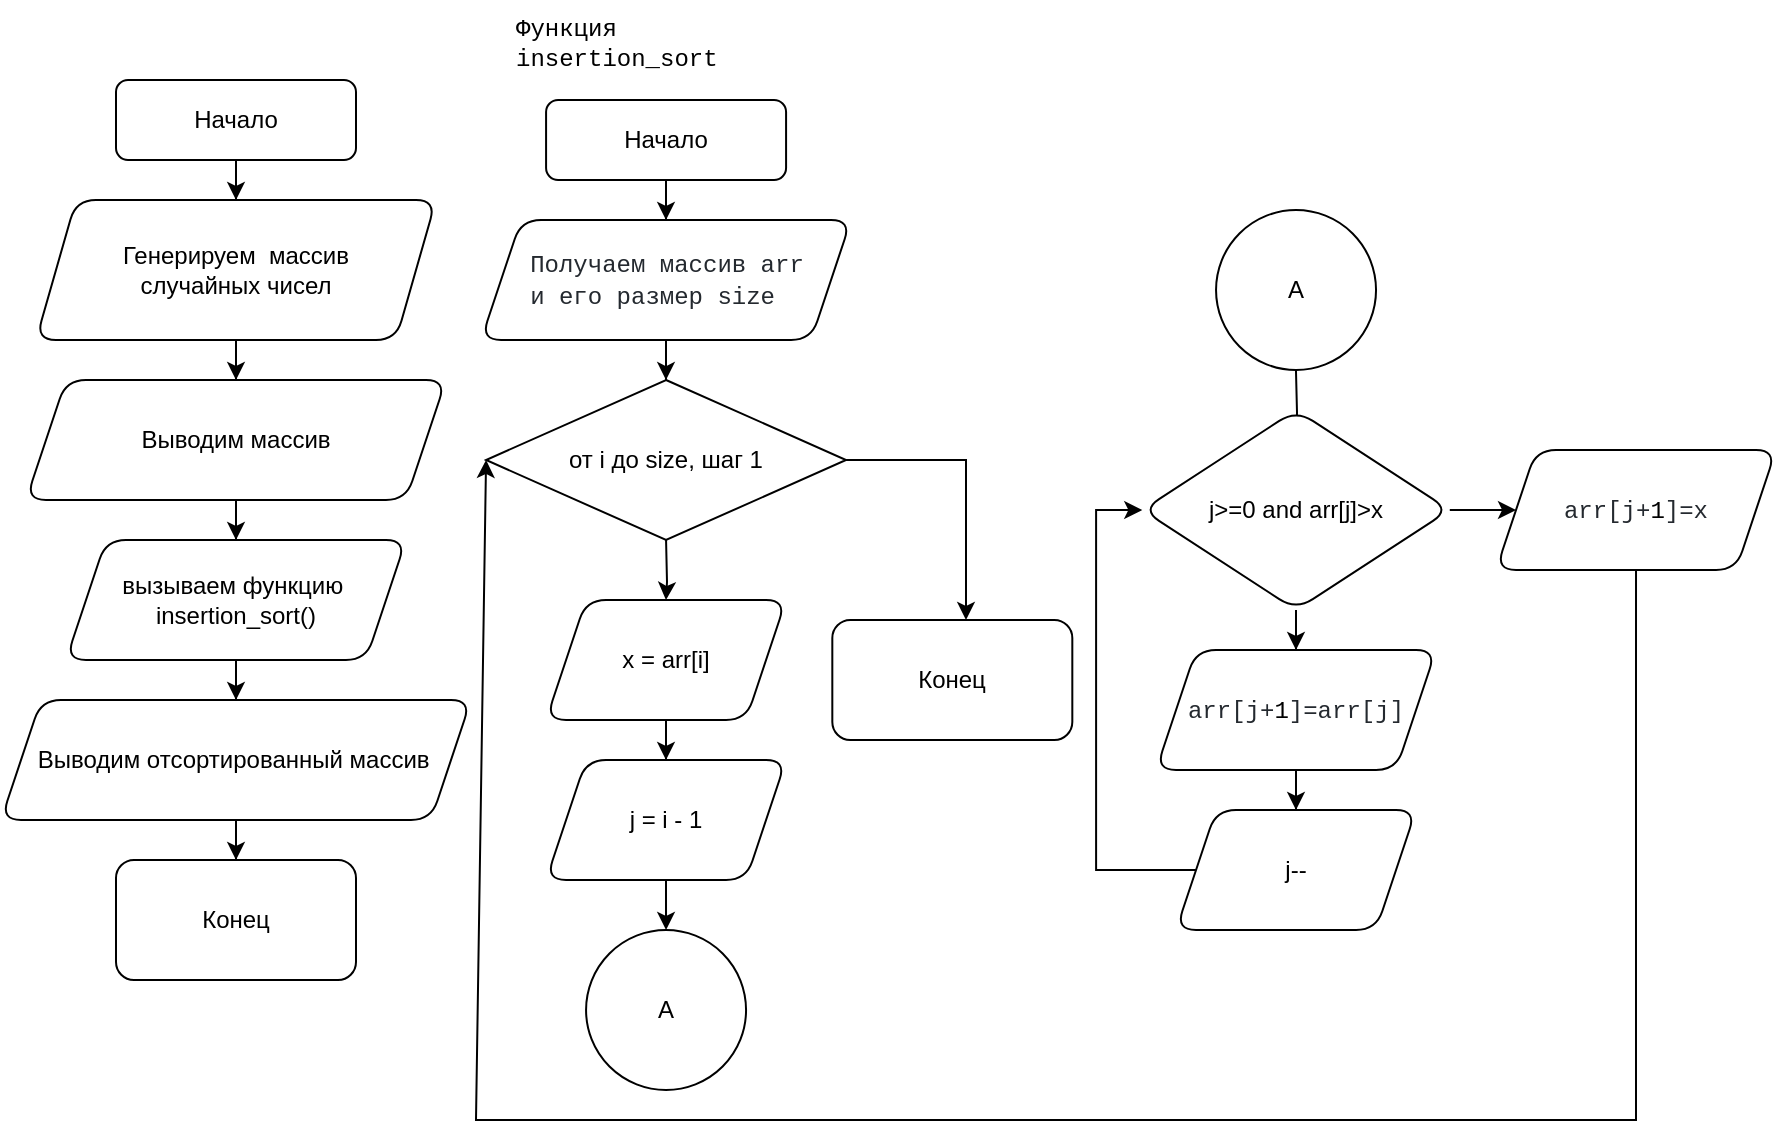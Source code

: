 <mxfile version="21.0.2" type="github">
  <diagram id="C5RBs43oDa-KdzZeNtuy" name="Page-1">
    <mxGraphModel dx="1195" dy="663" grid="1" gridSize="10" guides="1" tooltips="1" connect="1" arrows="1" fold="1" page="1" pageScale="1" pageWidth="827" pageHeight="1169" math="0" shadow="0">
      <root>
        <mxCell id="WIyWlLk6GJQsqaUBKTNV-0" />
        <mxCell id="WIyWlLk6GJQsqaUBKTNV-1" parent="WIyWlLk6GJQsqaUBKTNV-0" />
        <mxCell id="S3-cY5jVqJooBW_uOUNI-1" value="" style="edgeStyle=orthogonalEdgeStyle;rounded=0;orthogonalLoop=1;jettySize=auto;html=1;" parent="WIyWlLk6GJQsqaUBKTNV-1" source="WIyWlLk6GJQsqaUBKTNV-3" target="S3-cY5jVqJooBW_uOUNI-0" edge="1">
          <mxGeometry relative="1" as="geometry" />
        </mxCell>
        <mxCell id="WIyWlLk6GJQsqaUBKTNV-3" value="Начало" style="rounded=1;whiteSpace=wrap;html=1;fontSize=12;glass=0;strokeWidth=1;shadow=0;" parent="WIyWlLk6GJQsqaUBKTNV-1" vertex="1">
          <mxGeometry x="160" y="80" width="120" height="40" as="geometry" />
        </mxCell>
        <mxCell id="S3-cY5jVqJooBW_uOUNI-3" value="" style="edgeStyle=orthogonalEdgeStyle;rounded=0;orthogonalLoop=1;jettySize=auto;html=1;" parent="WIyWlLk6GJQsqaUBKTNV-1" source="S3-cY5jVqJooBW_uOUNI-0" target="S3-cY5jVqJooBW_uOUNI-2" edge="1">
          <mxGeometry relative="1" as="geometry" />
        </mxCell>
        <mxCell id="S3-cY5jVqJooBW_uOUNI-0" value="Генерируем&amp;nbsp; массив &lt;br&gt;случайных чисел" style="shape=parallelogram;perimeter=parallelogramPerimeter;whiteSpace=wrap;html=1;fixedSize=1;rounded=1;glass=0;strokeWidth=1;shadow=0;" parent="WIyWlLk6GJQsqaUBKTNV-1" vertex="1">
          <mxGeometry x="120" y="140" width="200" height="70" as="geometry" />
        </mxCell>
        <mxCell id="S3-cY5jVqJooBW_uOUNI-7" value="" style="edgeStyle=orthogonalEdgeStyle;rounded=0;orthogonalLoop=1;jettySize=auto;html=1;" parent="WIyWlLk6GJQsqaUBKTNV-1" source="S3-cY5jVqJooBW_uOUNI-2" target="S3-cY5jVqJooBW_uOUNI-6" edge="1">
          <mxGeometry relative="1" as="geometry" />
        </mxCell>
        <mxCell id="S3-cY5jVqJooBW_uOUNI-2" value="Выводим массив " style="shape=parallelogram;perimeter=parallelogramPerimeter;whiteSpace=wrap;html=1;fixedSize=1;rounded=1;glass=0;strokeWidth=1;shadow=0;" parent="WIyWlLk6GJQsqaUBKTNV-1" vertex="1">
          <mxGeometry x="115" y="230" width="210" height="60" as="geometry" />
        </mxCell>
        <mxCell id="S3-cY5jVqJooBW_uOUNI-9" value="" style="edgeStyle=orthogonalEdgeStyle;rounded=0;orthogonalLoop=1;jettySize=auto;html=1;" parent="WIyWlLk6GJQsqaUBKTNV-1" source="S3-cY5jVqJooBW_uOUNI-6" target="S3-cY5jVqJooBW_uOUNI-8" edge="1">
          <mxGeometry relative="1" as="geometry" />
        </mxCell>
        <mxCell id="S3-cY5jVqJooBW_uOUNI-6" value="вызываем функцию&amp;nbsp;&lt;br&gt;insertion_sort()" style="shape=parallelogram;perimeter=parallelogramPerimeter;whiteSpace=wrap;html=1;fixedSize=1;rounded=1;glass=0;strokeWidth=1;shadow=0;" parent="WIyWlLk6GJQsqaUBKTNV-1" vertex="1">
          <mxGeometry x="135" y="310" width="170" height="60" as="geometry" />
        </mxCell>
        <mxCell id="S3-cY5jVqJooBW_uOUNI-11" value="" style="edgeStyle=orthogonalEdgeStyle;rounded=0;orthogonalLoop=1;jettySize=auto;html=1;" parent="WIyWlLk6GJQsqaUBKTNV-1" source="S3-cY5jVqJooBW_uOUNI-8" target="S3-cY5jVqJooBW_uOUNI-10" edge="1">
          <mxGeometry relative="1" as="geometry" />
        </mxCell>
        <mxCell id="S3-cY5jVqJooBW_uOUNI-8" value="Выводим отсортированный массив&amp;nbsp;" style="shape=parallelogram;perimeter=parallelogramPerimeter;whiteSpace=wrap;html=1;fixedSize=1;rounded=1;glass=0;strokeWidth=1;shadow=0;" parent="WIyWlLk6GJQsqaUBKTNV-1" vertex="1">
          <mxGeometry x="102.5" y="390" width="235" height="60" as="geometry" />
        </mxCell>
        <mxCell id="S3-cY5jVqJooBW_uOUNI-10" value="Конец&lt;br&gt;" style="rounded=1;whiteSpace=wrap;html=1;glass=0;strokeWidth=1;shadow=0;" parent="WIyWlLk6GJQsqaUBKTNV-1" vertex="1">
          <mxGeometry x="160" y="470" width="120" height="60" as="geometry" />
        </mxCell>
        <mxCell id="S3-cY5jVqJooBW_uOUNI-14" value="&lt;span style=&quot;font-family: ui-monospace, SFMono-Regular, &amp;quot;SF Mono&amp;quot;, Menlo, Consolas, &amp;quot;Liberation Mono&amp;quot;, monospace; font-size: 12px; font-style: normal; font-variant-ligatures: normal; font-variant-caps: normal; font-weight: 400; letter-spacing: normal; orphans: 2; text-align: start; text-indent: 0px; text-transform: none; widows: 2; word-spacing: 0px; -webkit-text-stroke-width: 0px; background-color: rgb(255, 255, 255); text-decoration-thickness: initial; text-decoration-style: initial; text-decoration-color: initial; float: none; display: inline !important;&quot;&gt;Функция insertion_sort&lt;/span&gt;" style="text;whiteSpace=wrap;html=1;" parent="WIyWlLk6GJQsqaUBKTNV-1" vertex="1">
          <mxGeometry x="358.16" y="40" width="160" height="40" as="geometry" />
        </mxCell>
        <mxCell id="S3-cY5jVqJooBW_uOUNI-18" value="" style="edgeStyle=orthogonalEdgeStyle;rounded=0;orthogonalLoop=1;jettySize=auto;html=1;" parent="WIyWlLk6GJQsqaUBKTNV-1" target="S3-cY5jVqJooBW_uOUNI-17" edge="1">
          <mxGeometry relative="1" as="geometry">
            <mxPoint x="435.03" y="310" as="sourcePoint" />
          </mxGeometry>
        </mxCell>
        <mxCell id="S3-cY5jVqJooBW_uOUNI-20" value="" style="edgeStyle=orthogonalEdgeStyle;rounded=0;orthogonalLoop=1;jettySize=auto;html=1;" parent="WIyWlLk6GJQsqaUBKTNV-1" source="S3-cY5jVqJooBW_uOUNI-17" target="S3-cY5jVqJooBW_uOUNI-19" edge="1">
          <mxGeometry relative="1" as="geometry" />
        </mxCell>
        <mxCell id="S3-cY5jVqJooBW_uOUNI-17" value="x = arr[i]" style="shape=parallelogram;perimeter=parallelogramPerimeter;whiteSpace=wrap;html=1;fixedSize=1;rounded=1;" parent="WIyWlLk6GJQsqaUBKTNV-1" vertex="1">
          <mxGeometry x="375.03" y="340" width="120" height="60" as="geometry" />
        </mxCell>
        <mxCell id="S3-cY5jVqJooBW_uOUNI-39" value="" style="edgeStyle=orthogonalEdgeStyle;rounded=0;orthogonalLoop=1;jettySize=auto;html=1;" parent="WIyWlLk6GJQsqaUBKTNV-1" source="S3-cY5jVqJooBW_uOUNI-19" target="S3-cY5jVqJooBW_uOUNI-38" edge="1">
          <mxGeometry relative="1" as="geometry" />
        </mxCell>
        <mxCell id="S3-cY5jVqJooBW_uOUNI-19" value="j = i - 1" style="shape=parallelogram;perimeter=parallelogramPerimeter;whiteSpace=wrap;html=1;fixedSize=1;rounded=1;" parent="WIyWlLk6GJQsqaUBKTNV-1" vertex="1">
          <mxGeometry x="375.03" y="420" width="120" height="60" as="geometry" />
        </mxCell>
        <mxCell id="S3-cY5jVqJooBW_uOUNI-37" value="" style="edgeStyle=orthogonalEdgeStyle;rounded=0;orthogonalLoop=1;jettySize=auto;html=1;" parent="WIyWlLk6GJQsqaUBKTNV-1" source="S3-cY5jVqJooBW_uOUNI-21" target="S3-cY5jVqJooBW_uOUNI-36" edge="1">
          <mxGeometry relative="1" as="geometry">
            <Array as="points">
              <mxPoint x="585" y="270" />
            </Array>
          </mxGeometry>
        </mxCell>
        <mxCell id="S3-cY5jVqJooBW_uOUNI-21" value="от i до size, шаг 1" style="rhombus;whiteSpace=wrap;html=1;" parent="WIyWlLk6GJQsqaUBKTNV-1" vertex="1">
          <mxGeometry x="345.03" y="230" width="180" height="80" as="geometry" />
        </mxCell>
        <mxCell id="S3-cY5jVqJooBW_uOUNI-34" value="" style="edgeStyle=orthogonalEdgeStyle;rounded=0;orthogonalLoop=1;jettySize=auto;html=1;" parent="WIyWlLk6GJQsqaUBKTNV-1" source="S3-cY5jVqJooBW_uOUNI-31" target="S3-cY5jVqJooBW_uOUNI-33" edge="1">
          <mxGeometry relative="1" as="geometry" />
        </mxCell>
        <mxCell id="S3-cY5jVqJooBW_uOUNI-31" value="Начало" style="rounded=1;whiteSpace=wrap;html=1;fontSize=12;glass=0;strokeWidth=1;shadow=0;" parent="WIyWlLk6GJQsqaUBKTNV-1" vertex="1">
          <mxGeometry x="375.04" y="90" width="120" height="40" as="geometry" />
        </mxCell>
        <mxCell id="S3-cY5jVqJooBW_uOUNI-35" value="" style="edgeStyle=orthogonalEdgeStyle;rounded=0;orthogonalLoop=1;jettySize=auto;html=1;" parent="WIyWlLk6GJQsqaUBKTNV-1" source="S3-cY5jVqJooBW_uOUNI-33" target="S3-cY5jVqJooBW_uOUNI-21" edge="1">
          <mxGeometry relative="1" as="geometry" />
        </mxCell>
        <mxCell id="S3-cY5jVqJooBW_uOUNI-33" value="&lt;div style=&quot;text-align: start;&quot;&gt;&lt;font face=&quot;ui-monospace, SFMono-Regular, SF Mono, Menlo, Consolas, Liberation Mono, monospace&quot; color=&quot;#24292f&quot;&gt;Получаем массив arr &lt;br&gt;&lt;/font&gt;&lt;/div&gt;&lt;div style=&quot;text-align: start;&quot;&gt;&lt;font face=&quot;ui-monospace, SFMono-Regular, SF Mono, Menlo, Consolas, Liberation Mono, monospace&quot; color=&quot;#24292f&quot;&gt;&lt;span style=&quot;background-color: rgb(255, 255, 255);&quot;&gt;и его размер size&lt;/span&gt;&lt;/font&gt;&lt;/div&gt;" style="shape=parallelogram;perimeter=parallelogramPerimeter;whiteSpace=wrap;html=1;fixedSize=1;rounded=1;" parent="WIyWlLk6GJQsqaUBKTNV-1" vertex="1">
          <mxGeometry x="342.53" y="150" width="184.99" height="60" as="geometry" />
        </mxCell>
        <mxCell id="S3-cY5jVqJooBW_uOUNI-36" value="Конец" style="rounded=1;whiteSpace=wrap;html=1;" parent="WIyWlLk6GJQsqaUBKTNV-1" vertex="1">
          <mxGeometry x="518.16" y="350" width="120" height="60" as="geometry" />
        </mxCell>
        <mxCell id="S3-cY5jVqJooBW_uOUNI-38" value="А" style="ellipse;whiteSpace=wrap;html=1;rounded=1;" parent="WIyWlLk6GJQsqaUBKTNV-1" vertex="1">
          <mxGeometry x="395.03" y="505" width="80" height="80" as="geometry" />
        </mxCell>
        <mxCell id="S3-cY5jVqJooBW_uOUNI-40" value="" style="edgeStyle=orthogonalEdgeStyle;rounded=0;orthogonalLoop=1;jettySize=auto;html=1;" parent="WIyWlLk6GJQsqaUBKTNV-1" target="S3-cY5jVqJooBW_uOUNI-43" edge="1">
          <mxGeometry relative="1" as="geometry">
            <mxPoint x="749.98" y="225" as="sourcePoint" />
          </mxGeometry>
        </mxCell>
        <mxCell id="S3-cY5jVqJooBW_uOUNI-41" value="" style="edgeStyle=orthogonalEdgeStyle;rounded=0;orthogonalLoop=1;jettySize=auto;html=1;" parent="WIyWlLk6GJQsqaUBKTNV-1" source="S3-cY5jVqJooBW_uOUNI-43" target="S3-cY5jVqJooBW_uOUNI-45" edge="1">
          <mxGeometry relative="1" as="geometry" />
        </mxCell>
        <mxCell id="S3-cY5jVqJooBW_uOUNI-42" value="" style="edgeStyle=orthogonalEdgeStyle;rounded=0;orthogonalLoop=1;jettySize=auto;html=1;" parent="WIyWlLk6GJQsqaUBKTNV-1" source="S3-cY5jVqJooBW_uOUNI-43" target="S3-cY5jVqJooBW_uOUNI-48" edge="1">
          <mxGeometry relative="1" as="geometry" />
        </mxCell>
        <mxCell id="S3-cY5jVqJooBW_uOUNI-43" value="j&amp;gt;=0 and arr[j]&amp;gt;x" style="rhombus;whiteSpace=wrap;html=1;rounded=1;" parent="WIyWlLk6GJQsqaUBKTNV-1" vertex="1">
          <mxGeometry x="673.14" y="245" width="153.75" height="100" as="geometry" />
        </mxCell>
        <mxCell id="S3-cY5jVqJooBW_uOUNI-44" value="" style="edgeStyle=orthogonalEdgeStyle;rounded=0;orthogonalLoop=1;jettySize=auto;html=1;" parent="WIyWlLk6GJQsqaUBKTNV-1" source="S3-cY5jVqJooBW_uOUNI-45" target="S3-cY5jVqJooBW_uOUNI-47" edge="1">
          <mxGeometry relative="1" as="geometry" />
        </mxCell>
        <mxCell id="S3-cY5jVqJooBW_uOUNI-45" value="&lt;span style=&quot;color: rgb(36, 41, 47); font-family: ui-monospace, SFMono-Regular, &amp;quot;SF Mono&amp;quot;, Menlo, Consolas, &amp;quot;Liberation Mono&amp;quot;, monospace; font-size: 12px; font-style: normal; font-variant-ligatures: normal; font-variant-caps: normal; font-weight: 400; letter-spacing: normal; orphans: 2; text-align: start; text-indent: 0px; text-transform: none; widows: 2; word-spacing: 0px; -webkit-text-stroke-width: 0px; background-color: rgb(255, 255, 255); text-decoration-thickness: initial; text-decoration-style: initial; text-decoration-color: initial; float: none; display: inline !important;&quot;&gt;arr[j+&lt;/span&gt;&lt;span style=&quot;box-sizing: border-box; color: var(--color-prettylights-syntax-constant); font-family: ui-monospace, SFMono-Regular, &amp;quot;SF Mono&amp;quot;, Menlo, Consolas, &amp;quot;Liberation Mono&amp;quot;, monospace; font-size: 12px; font-style: normal; font-variant-ligatures: normal; font-variant-caps: normal; font-weight: 400; letter-spacing: normal; orphans: 2; text-align: start; text-indent: 0px; text-transform: none; widows: 2; word-spacing: 0px; -webkit-text-stroke-width: 0px; background-color: rgb(255, 255, 255); text-decoration-thickness: initial; text-decoration-style: initial; text-decoration-color: initial;&quot; class=&quot;pl-c1&quot;&gt;1&lt;/span&gt;&lt;span style=&quot;color: rgb(36, 41, 47); font-family: ui-monospace, SFMono-Regular, &amp;quot;SF Mono&amp;quot;, Menlo, Consolas, &amp;quot;Liberation Mono&amp;quot;, monospace; font-size: 12px; font-style: normal; font-variant-ligatures: normal; font-variant-caps: normal; font-weight: 400; letter-spacing: normal; orphans: 2; text-align: start; text-indent: 0px; text-transform: none; widows: 2; word-spacing: 0px; -webkit-text-stroke-width: 0px; background-color: rgb(255, 255, 255); text-decoration-thickness: initial; text-decoration-style: initial; text-decoration-color: initial; float: none; display: inline !important;&quot;&gt;]=arr[j]&lt;/span&gt;" style="shape=parallelogram;perimeter=parallelogramPerimeter;whiteSpace=wrap;html=1;fixedSize=1;rounded=1;" parent="WIyWlLk6GJQsqaUBKTNV-1" vertex="1">
          <mxGeometry x="680.02" y="365" width="140" height="60" as="geometry" />
        </mxCell>
        <mxCell id="S3-cY5jVqJooBW_uOUNI-46" style="edgeStyle=orthogonalEdgeStyle;rounded=0;orthogonalLoop=1;jettySize=auto;html=1;entryX=0;entryY=0.5;entryDx=0;entryDy=0;" parent="WIyWlLk6GJQsqaUBKTNV-1" source="S3-cY5jVqJooBW_uOUNI-47" target="S3-cY5jVqJooBW_uOUNI-43" edge="1">
          <mxGeometry relative="1" as="geometry">
            <Array as="points">
              <mxPoint x="650.04" y="475" />
              <mxPoint x="650.04" y="295" />
            </Array>
          </mxGeometry>
        </mxCell>
        <mxCell id="S3-cY5jVqJooBW_uOUNI-47" value="j--" style="shape=parallelogram;perimeter=parallelogramPerimeter;whiteSpace=wrap;html=1;fixedSize=1;rounded=1;" parent="WIyWlLk6GJQsqaUBKTNV-1" vertex="1">
          <mxGeometry x="690.02" y="445" width="120" height="60" as="geometry" />
        </mxCell>
        <mxCell id="S3-cY5jVqJooBW_uOUNI-48" value="&lt;span style=&quot;color: rgb(36, 41, 47); font-family: ui-monospace, SFMono-Regular, &amp;quot;SF Mono&amp;quot;, Menlo, Consolas, &amp;quot;Liberation Mono&amp;quot;, monospace; font-size: 12px; font-style: normal; font-variant-ligatures: normal; font-variant-caps: normal; font-weight: 400; letter-spacing: normal; orphans: 2; text-align: start; text-indent: 0px; text-transform: none; widows: 2; word-spacing: 0px; -webkit-text-stroke-width: 0px; background-color: rgb(255, 255, 255); text-decoration-thickness: initial; text-decoration-style: initial; text-decoration-color: initial; float: none; display: inline !important;&quot;&gt;arr[j+&lt;/span&gt;&lt;span style=&quot;box-sizing: border-box; color: var(--color-prettylights-syntax-constant); font-family: ui-monospace, SFMono-Regular, &amp;quot;SF Mono&amp;quot;, Menlo, Consolas, &amp;quot;Liberation Mono&amp;quot;, monospace; font-size: 12px; font-style: normal; font-variant-ligatures: normal; font-variant-caps: normal; font-weight: 400; letter-spacing: normal; orphans: 2; text-align: start; text-indent: 0px; text-transform: none; widows: 2; word-spacing: 0px; -webkit-text-stroke-width: 0px; background-color: rgb(255, 255, 255); text-decoration-thickness: initial; text-decoration-style: initial; text-decoration-color: initial;&quot; class=&quot;pl-c1&quot;&gt;1&lt;/span&gt;&lt;span style=&quot;color: rgb(36, 41, 47); font-family: ui-monospace, SFMono-Regular, &amp;quot;SF Mono&amp;quot;, Menlo, Consolas, &amp;quot;Liberation Mono&amp;quot;, monospace; font-size: 12px; font-style: normal; font-variant-ligatures: normal; font-variant-caps: normal; font-weight: 400; letter-spacing: normal; orphans: 2; text-align: start; text-indent: 0px; text-transform: none; widows: 2; word-spacing: 0px; -webkit-text-stroke-width: 0px; background-color: rgb(255, 255, 255); text-decoration-thickness: initial; text-decoration-style: initial; text-decoration-color: initial; float: none; display: inline !important;&quot;&gt;]=x&lt;/span&gt;" style="shape=parallelogram;perimeter=parallelogramPerimeter;whiteSpace=wrap;html=1;fixedSize=1;rounded=1;" parent="WIyWlLk6GJQsqaUBKTNV-1" vertex="1">
          <mxGeometry x="850.01" y="265" width="140" height="60" as="geometry" />
        </mxCell>
        <mxCell id="S3-cY5jVqJooBW_uOUNI-49" value="А" style="ellipse;whiteSpace=wrap;html=1;rounded=1;" parent="WIyWlLk6GJQsqaUBKTNV-1" vertex="1">
          <mxGeometry x="710.02" y="145" width="80" height="80" as="geometry" />
        </mxCell>
        <mxCell id="IGquMpfyrRY7bgEhbrKk-0" value="" style="endArrow=classic;html=1;rounded=0;entryX=0;entryY=0.5;entryDx=0;entryDy=0;exitX=0.5;exitY=1;exitDx=0;exitDy=0;" edge="1" parent="WIyWlLk6GJQsqaUBKTNV-1" source="S3-cY5jVqJooBW_uOUNI-48" target="S3-cY5jVqJooBW_uOUNI-21">
          <mxGeometry width="50" height="50" relative="1" as="geometry">
            <mxPoint x="1000" y="300" as="sourcePoint" />
            <mxPoint x="330" y="600" as="targetPoint" />
            <Array as="points">
              <mxPoint x="920" y="440" />
              <mxPoint x="920" y="600" />
              <mxPoint x="340" y="600" />
            </Array>
          </mxGeometry>
        </mxCell>
      </root>
    </mxGraphModel>
  </diagram>
</mxfile>
